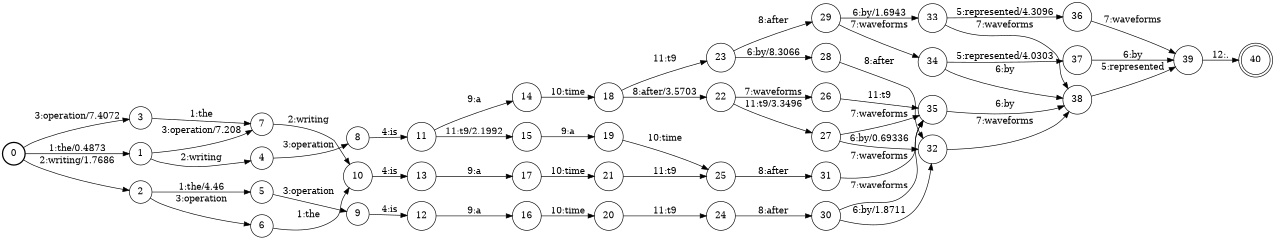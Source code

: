 digraph FST {
rankdir = LR;
size = "8.5,11";
label = "";
center = 1;
orientation = Portrait;
ranksep = "0.4";
nodesep = "0.25";
0 [label = "0", shape = circle, style = bold, fontsize = 14]
	0 -> 1 [label = "1:the/0.4873", fontsize = 14];
	0 -> 2 [label = "2:writing/1.7686", fontsize = 14];
	0 -> 3 [label = "3:operation/7.4072", fontsize = 14];
1 [label = "1", shape = circle, style = solid, fontsize = 14]
	1 -> 4 [label = "2:writing", fontsize = 14];
	1 -> 7 [label = "3:operation/7.208", fontsize = 14];
2 [label = "2", shape = circle, style = solid, fontsize = 14]
	2 -> 5 [label = "1:the/4.46", fontsize = 14];
	2 -> 6 [label = "3:operation", fontsize = 14];
3 [label = "3", shape = circle, style = solid, fontsize = 14]
	3 -> 7 [label = "1:the", fontsize = 14];
4 [label = "4", shape = circle, style = solid, fontsize = 14]
	4 -> 8 [label = "3:operation", fontsize = 14];
5 [label = "5", shape = circle, style = solid, fontsize = 14]
	5 -> 9 [label = "3:operation", fontsize = 14];
6 [label = "6", shape = circle, style = solid, fontsize = 14]
	6 -> 10 [label = "1:the", fontsize = 14];
7 [label = "7", shape = circle, style = solid, fontsize = 14]
	7 -> 10 [label = "2:writing", fontsize = 14];
8 [label = "8", shape = circle, style = solid, fontsize = 14]
	8 -> 11 [label = "4:is", fontsize = 14];
9 [label = "9", shape = circle, style = solid, fontsize = 14]
	9 -> 12 [label = "4:is", fontsize = 14];
10 [label = "10", shape = circle, style = solid, fontsize = 14]
	10 -> 13 [label = "4:is", fontsize = 14];
11 [label = "11", shape = circle, style = solid, fontsize = 14]
	11 -> 14 [label = "9:a", fontsize = 14];
	11 -> 15 [label = "11:t9/2.1992", fontsize = 14];
12 [label = "12", shape = circle, style = solid, fontsize = 14]
	12 -> 16 [label = "9:a", fontsize = 14];
13 [label = "13", shape = circle, style = solid, fontsize = 14]
	13 -> 17 [label = "9:a", fontsize = 14];
14 [label = "14", shape = circle, style = solid, fontsize = 14]
	14 -> 18 [label = "10:time", fontsize = 14];
15 [label = "15", shape = circle, style = solid, fontsize = 14]
	15 -> 19 [label = "9:a", fontsize = 14];
16 [label = "16", shape = circle, style = solid, fontsize = 14]
	16 -> 20 [label = "10:time", fontsize = 14];
17 [label = "17", shape = circle, style = solid, fontsize = 14]
	17 -> 21 [label = "10:time", fontsize = 14];
18 [label = "18", shape = circle, style = solid, fontsize = 14]
	18 -> 22 [label = "8:after/3.5703", fontsize = 14];
	18 -> 23 [label = "11:t9", fontsize = 14];
19 [label = "19", shape = circle, style = solid, fontsize = 14]
	19 -> 25 [label = "10:time", fontsize = 14];
20 [label = "20", shape = circle, style = solid, fontsize = 14]
	20 -> 24 [label = "11:t9", fontsize = 14];
21 [label = "21", shape = circle, style = solid, fontsize = 14]
	21 -> 25 [label = "11:t9", fontsize = 14];
22 [label = "22", shape = circle, style = solid, fontsize = 14]
	22 -> 26 [label = "7:waveforms", fontsize = 14];
	22 -> 27 [label = "11:t9/3.3496", fontsize = 14];
23 [label = "23", shape = circle, style = solid, fontsize = 14]
	23 -> 28 [label = "6:by/8.3066", fontsize = 14];
	23 -> 29 [label = "8:after", fontsize = 14];
24 [label = "24", shape = circle, style = solid, fontsize = 14]
	24 -> 30 [label = "8:after", fontsize = 14];
25 [label = "25", shape = circle, style = solid, fontsize = 14]
	25 -> 31 [label = "8:after", fontsize = 14];
26 [label = "26", shape = circle, style = solid, fontsize = 14]
	26 -> 35 [label = "11:t9", fontsize = 14];
27 [label = "27", shape = circle, style = solid, fontsize = 14]
	27 -> 32 [label = "6:by/0.69336", fontsize = 14];
	27 -> 35 [label = "7:waveforms", fontsize = 14];
28 [label = "28", shape = circle, style = solid, fontsize = 14]
	28 -> 32 [label = "8:after", fontsize = 14];
29 [label = "29", shape = circle, style = solid, fontsize = 14]
	29 -> 33 [label = "6:by/1.6943", fontsize = 14];
	29 -> 34 [label = "7:waveforms", fontsize = 14];
30 [label = "30", shape = circle, style = solid, fontsize = 14]
	30 -> 32 [label = "6:by/1.8711", fontsize = 14];
	30 -> 35 [label = "7:waveforms", fontsize = 14];
31 [label = "31", shape = circle, style = solid, fontsize = 14]
	31 -> 35 [label = "7:waveforms", fontsize = 14];
32 [label = "32", shape = circle, style = solid, fontsize = 14]
	32 -> 38 [label = "7:waveforms", fontsize = 14];
33 [label = "33", shape = circle, style = solid, fontsize = 14]
	33 -> 36 [label = "5:represented/4.3096", fontsize = 14];
	33 -> 38 [label = "7:waveforms", fontsize = 14];
34 [label = "34", shape = circle, style = solid, fontsize = 14]
	34 -> 37 [label = "5:represented/4.0303", fontsize = 14];
	34 -> 38 [label = "6:by", fontsize = 14];
35 [label = "35", shape = circle, style = solid, fontsize = 14]
	35 -> 38 [label = "6:by", fontsize = 14];
36 [label = "36", shape = circle, style = solid, fontsize = 14]
	36 -> 39 [label = "7:waveforms", fontsize = 14];
37 [label = "37", shape = circle, style = solid, fontsize = 14]
	37 -> 39 [label = "6:by", fontsize = 14];
38 [label = "38", shape = circle, style = solid, fontsize = 14]
	38 -> 39 [label = "5:represented", fontsize = 14];
39 [label = "39", shape = circle, style = solid, fontsize = 14]
	39 -> 40 [label = "12:.", fontsize = 14];
40 [label = "40", shape = doublecircle, style = solid, fontsize = 14]
}
